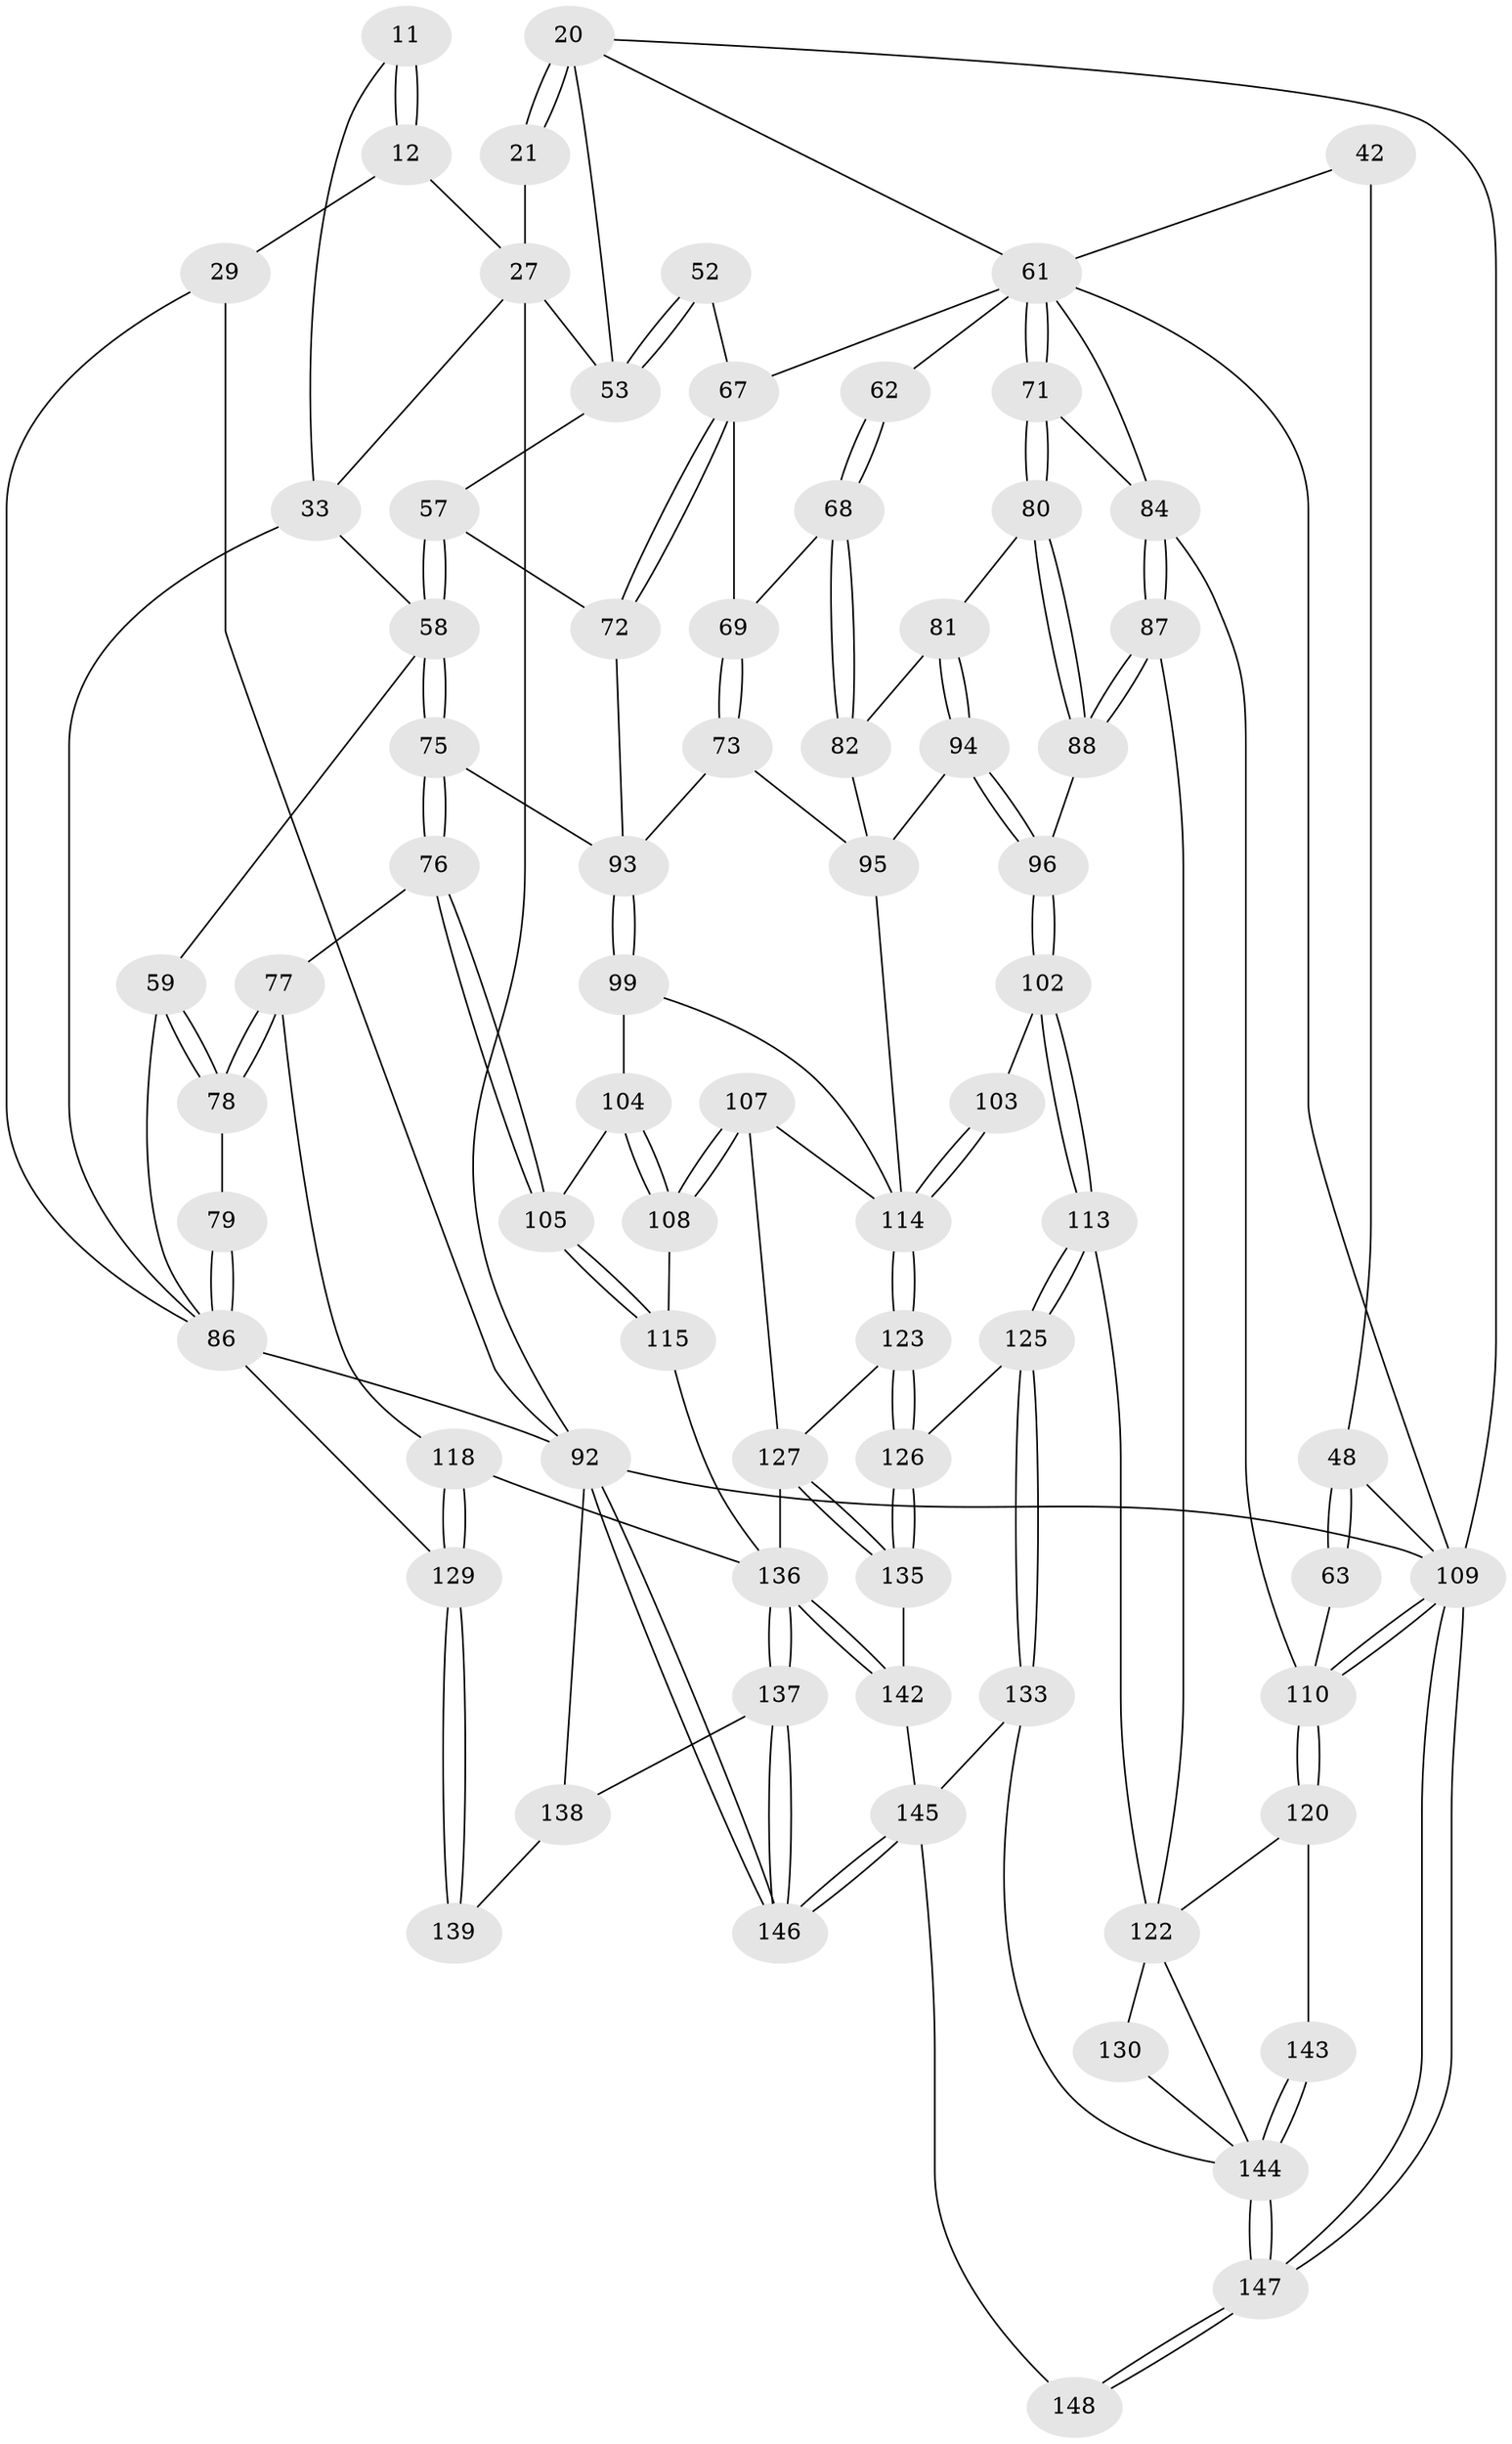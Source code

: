 // original degree distribution, {3: 0.02027027027027027, 6: 0.19594594594594594, 5: 0.5878378378378378, 4: 0.19594594594594594}
// Generated by graph-tools (version 1.1) at 2025/00/03/09/25 05:00:49]
// undirected, 74 vertices, 170 edges
graph export_dot {
graph [start="1"]
  node [color=gray90,style=filled];
  11 [pos="+0.21316502524083253+0.1321473140477512"];
  12 [pos="+0.20495186586833153+0.12647583029675852",super="+6+10"];
  20 [pos="+0.5213801280684954+0.21109992140003236",super="+19"];
  21 [pos="+0.4476377405896025+0.14799450786999574",super="+17"];
  27 [pos="+0.34821583013353313+0.20657625618011954",super="+26+9+25+18"];
  29 [pos="+0.1703974549400027+0.13184104185985174",super="+4"];
  33 [pos="+0.2151563263232426+0.2369719768491622",super="+28"];
  42 [pos="+0.904272441933692+0.31818673420803884",super="+38"];
  48 [pos="+0.9191574366895049+0.3148060587636668",super="+40+45"];
  52 [pos="+0.5182339765460445+0.3651927386326092",super="+51"];
  53 [pos="+0.46806173240302396+0.3894521680054105",super="+36+37+35"];
  57 [pos="+0.4086454502946586+0.4662182402496607",super="+46+56"];
  58 [pos="+0.377617010130006+0.4968993831992443",super="+54+47"];
  59 [pos="+0.17529938396246397+0.36743669222472847",super="+55"];
  61 [pos="+0.7867308740242828+0.4271071586861855",super="+49"];
  62 [pos="+0.7296194468848082+0.41940730921355884"];
  63 [pos="+1+0.4255783181938076"];
  67 [pos="+0.590528452380898+0.3756819177103465",super="+66+50"];
  68 [pos="+0.6898936535026594+0.4516422367544594"];
  69 [pos="+0.6608120190089167+0.45591256772702005"];
  71 [pos="+0.8304627090626272+0.46371384512637065"];
  72 [pos="+0.5341228387769533+0.47967208922657506"];
  73 [pos="+0.6153607603565633+0.5121665684020876"];
  75 [pos="+0.3711230546822695+0.5046589444585475"];
  76 [pos="+0.3289094358260749+0.5375719187567024"];
  77 [pos="+0.22752526965165612+0.5125227709850619"];
  78 [pos="+0.19262875161052856+0.4830632388904049"];
  79 [pos="+0.07474078831315147+0.503846358021035"];
  80 [pos="+0.8252680780258307+0.5012123502690622"];
  81 [pos="+0.7469481855406487+0.5336789646346158"];
  82 [pos="+0.7347592852472457+0.5171519343188389"];
  84 [pos="+1+0.575064533735025",super="+70+65"];
  86 [pos="+0+0.6120318038200833",super="+32+60"];
  87 [pos="+0.9124370313223116+0.6089980769725287"];
  88 [pos="+0.879574016910869+0.5915598170370968"];
  92 [pos="+0+1",super="+8"];
  93 [pos="+0.5319908839297336+0.5996762850022422",super="+74"];
  94 [pos="+0.7215473247350116+0.5766135413311607"];
  95 [pos="+0.6458081168199713+0.5713533191971908",super="+85"];
  96 [pos="+0.7558121007859525+0.6352969106973643"];
  99 [pos="+0.5372984298075754+0.6142699053690887"];
  102 [pos="+0.7385906060620874+0.7030056702285242"];
  103 [pos="+0.6302702754806211+0.6672738651630756"];
  104 [pos="+0.5042536674008025+0.62926702709607"];
  105 [pos="+0.33419530950608173+0.5601801068388409"];
  107 [pos="+0.4839965521857475+0.7154419054035693"];
  108 [pos="+0.459070465507311+0.6793070417623267"];
  109 [pos="+1+1",super="+15+41+13"];
  110 [pos="+1+0.8247046606017885",super="+83+64"];
  113 [pos="+0.7586973117389377+0.754503824041748"];
  114 [pos="+0.5949060643005989+0.7489972835317565",super="+106+98+97"];
  115 [pos="+0.34014189365203923+0.5955496285135059"];
  118 [pos="+0.24548103286109593+0.7932074059958488",super="+100"];
  120 [pos="+1+0.8282996865222493"];
  122 [pos="+0.9640622982389548+0.788011981854459",super="+121+112"];
  123 [pos="+0.6101102698489139+0.8152206565026597"];
  125 [pos="+0.6589032571131117+0.8174457515543236"];
  126 [pos="+0.6151871897906116+0.8241520803127523"];
  127 [pos="+0.4374781706999417+0.887925417685951",super="+124+119"];
  129 [pos="+0.1582795803674459+0.855071163909742",super="+101"];
  130 [pos="+0.8143113716484217+0.8031304778236573"];
  133 [pos="+0.7410923934568314+0.9245763273494964"];
  135 [pos="+0.6051439223341506+0.8418496802514582"];
  136 [pos="+0.3915914347010675+1",super="+128+117"];
  137 [pos="+0.37691396819757017+1"];
  138 [pos="+0.18979668836405378+0.9467094651228155",super="+91"];
  139 [pos="+0.14940967205880643+0.8779948663277622",super="+90"];
  142 [pos="+0.6112563662429594+0.90194914218686"];
  143 [pos="+0.8974191769225742+0.9367591290952187"];
  144 [pos="+0.8674293835805668+1",super="+132+131+134"];
  145 [pos="+0.4945310394413977+1",super="+141+140"];
  146 [pos="+0.38215029178797505+1"];
  147 [pos="+0.8795400033160733+1"];
  148 [pos="+0.6534074939562077+1"];
  11 -- 12 [weight=2];
  11 -- 12;
  11 -- 33;
  12 -- 29 [weight=2];
  12 -- 27;
  20 -- 21 [weight=2];
  20 -- 21;
  20 -- 53;
  20 -- 109;
  20 -- 61;
  21 -- 27 [weight=2];
  27 -- 53;
  27 -- 92 [weight=2];
  27 -- 33;
  29 -- 92;
  29 -- 86;
  33 -- 58;
  33 -- 86;
  42 -- 48 [weight=2];
  42 -- 61;
  48 -- 63 [weight=2];
  48 -- 63;
  48 -- 109 [weight=2];
  52 -- 53 [weight=2];
  52 -- 53;
  52 -- 67 [weight=2];
  53 -- 57 [weight=2];
  57 -- 58 [weight=2];
  57 -- 58;
  57 -- 72;
  58 -- 75;
  58 -- 75;
  58 -- 59;
  59 -- 78;
  59 -- 78;
  59 -- 86 [weight=2];
  61 -- 62 [weight=2];
  61 -- 71;
  61 -- 71;
  61 -- 67;
  61 -- 84;
  61 -- 109;
  62 -- 68;
  62 -- 68;
  63 -- 110;
  67 -- 72;
  67 -- 72;
  67 -- 69;
  68 -- 69;
  68 -- 82;
  68 -- 82;
  69 -- 73;
  69 -- 73;
  71 -- 80;
  71 -- 80;
  71 -- 84;
  72 -- 93;
  73 -- 93;
  73 -- 95;
  75 -- 76;
  75 -- 76;
  75 -- 93;
  76 -- 77;
  76 -- 105;
  76 -- 105;
  77 -- 78;
  77 -- 78;
  77 -- 118;
  78 -- 79;
  79 -- 86 [weight=2];
  79 -- 86;
  80 -- 81;
  80 -- 88;
  80 -- 88;
  81 -- 82;
  81 -- 94;
  81 -- 94;
  82 -- 95;
  84 -- 87;
  84 -- 87;
  84 -- 110 [weight=2];
  86 -- 129;
  86 -- 92;
  87 -- 88;
  87 -- 88;
  87 -- 122;
  88 -- 96;
  92 -- 146;
  92 -- 146;
  92 -- 109 [weight=3];
  92 -- 138;
  93 -- 99;
  93 -- 99;
  94 -- 95;
  94 -- 96;
  94 -- 96;
  95 -- 114;
  96 -- 102;
  96 -- 102;
  99 -- 104;
  99 -- 114;
  102 -- 103;
  102 -- 113;
  102 -- 113;
  103 -- 114 [weight=2];
  103 -- 114;
  104 -- 105;
  104 -- 108;
  104 -- 108;
  105 -- 115;
  105 -- 115;
  107 -- 108;
  107 -- 108;
  107 -- 114;
  107 -- 127;
  108 -- 115;
  109 -- 110;
  109 -- 110;
  109 -- 147;
  109 -- 147;
  110 -- 120;
  110 -- 120;
  113 -- 125;
  113 -- 125;
  113 -- 122;
  114 -- 123;
  114 -- 123;
  115 -- 136;
  118 -- 129 [weight=2];
  118 -- 129;
  118 -- 136;
  120 -- 143;
  120 -- 122;
  122 -- 130 [weight=2];
  122 -- 144;
  123 -- 126;
  123 -- 126;
  123 -- 127;
  125 -- 126;
  125 -- 133;
  125 -- 133;
  126 -- 135;
  126 -- 135;
  127 -- 135;
  127 -- 135;
  127 -- 136 [weight=2];
  129 -- 139 [weight=2];
  129 -- 139;
  130 -- 144;
  133 -- 144;
  133 -- 145;
  135 -- 142;
  136 -- 137;
  136 -- 137;
  136 -- 142;
  136 -- 142;
  137 -- 138;
  137 -- 146;
  137 -- 146;
  138 -- 139 [weight=2];
  142 -- 145;
  143 -- 144 [weight=2];
  143 -- 144;
  144 -- 147;
  144 -- 147;
  145 -- 146;
  145 -- 146;
  145 -- 148 [weight=2];
  147 -- 148;
  147 -- 148;
}
